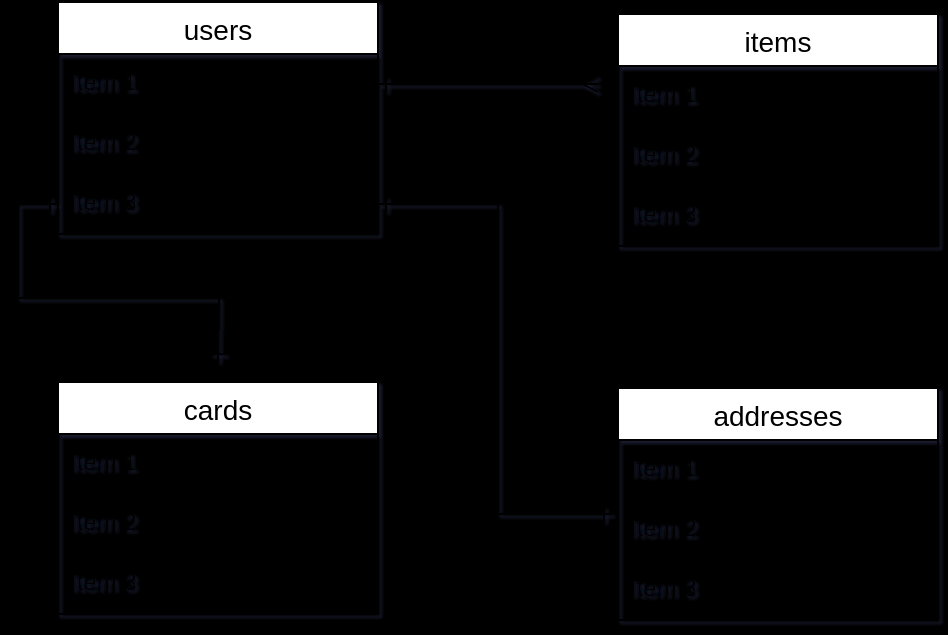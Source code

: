 <mxfile version="13.10.0" type="embed" pages="2">
    <diagram id="3h45Swgng8RbFWzf8jyL" name="Page-1">
        <mxGraphModel dx="1332" dy="569" grid="1" gridSize="10" guides="1" tooltips="1" connect="1" arrows="0" fold="1" page="1" pageScale="1" pageWidth="850" pageHeight="1100" background="#000000" math="0" shadow="1">
            <root>
                <mxCell id="0"/>
                <mxCell id="1" parent="0"/>
                <mxCell id="z1vCvEPsmUJ8XR1QHtEe-6" value="users" style="swimlane;fontStyle=0;childLayout=stackLayout;horizontal=1;startSize=26;horizontalStack=0;resizeParent=1;resizeParentMax=0;resizeLast=0;collapsible=1;marginBottom=0;align=center;fontSize=14;" vertex="1" parent="1">
                    <mxGeometry x="20" y="200" width="160" height="116" as="geometry"/>
                </mxCell>
                <mxCell id="z1vCvEPsmUJ8XR1QHtEe-7" value="Item 1" style="text;strokeColor=none;fillColor=none;spacingLeft=4;spacingRight=4;overflow=hidden;rotatable=0;points=[[0,0.5],[1,0.5]];portConstraint=eastwest;fontSize=12;" vertex="1" parent="z1vCvEPsmUJ8XR1QHtEe-6">
                    <mxGeometry y="26" width="160" height="30" as="geometry"/>
                </mxCell>
                <mxCell id="z1vCvEPsmUJ8XR1QHtEe-8" value="Item 2" style="text;strokeColor=none;fillColor=none;spacingLeft=4;spacingRight=4;overflow=hidden;rotatable=0;points=[[0,0.5],[1,0.5]];portConstraint=eastwest;fontSize=12;" vertex="1" parent="z1vCvEPsmUJ8XR1QHtEe-6">
                    <mxGeometry y="56" width="160" height="30" as="geometry"/>
                </mxCell>
                <mxCell id="z1vCvEPsmUJ8XR1QHtEe-9" value="Item 3" style="text;strokeColor=none;fillColor=none;spacingLeft=4;spacingRight=4;overflow=hidden;rotatable=0;points=[[0,0.5],[1,0.5]];portConstraint=eastwest;fontSize=12;" vertex="1" parent="z1vCvEPsmUJ8XR1QHtEe-6">
                    <mxGeometry y="86" width="160" height="30" as="geometry"/>
                </mxCell>
                <mxCell id="z1vCvEPsmUJ8XR1QHtEe-10" value="items" style="swimlane;fontStyle=0;childLayout=stackLayout;horizontal=1;startSize=26;horizontalStack=0;resizeParent=1;resizeParentMax=0;resizeLast=0;collapsible=1;marginBottom=0;align=center;fontSize=14;" vertex="1" parent="1">
                    <mxGeometry x="300" y="206" width="160" height="116" as="geometry"/>
                </mxCell>
                <mxCell id="z1vCvEPsmUJ8XR1QHtEe-11" value="Item 1" style="text;strokeColor=none;fillColor=none;spacingLeft=4;spacingRight=4;overflow=hidden;rotatable=0;points=[[0,0.5],[1,0.5]];portConstraint=eastwest;fontSize=12;" vertex="1" parent="z1vCvEPsmUJ8XR1QHtEe-10">
                    <mxGeometry y="26" width="160" height="30" as="geometry"/>
                </mxCell>
                <mxCell id="z1vCvEPsmUJ8XR1QHtEe-12" value="Item 2" style="text;strokeColor=none;fillColor=none;spacingLeft=4;spacingRight=4;overflow=hidden;rotatable=0;points=[[0,0.5],[1,0.5]];portConstraint=eastwest;fontSize=12;" vertex="1" parent="z1vCvEPsmUJ8XR1QHtEe-10">
                    <mxGeometry y="56" width="160" height="30" as="geometry"/>
                </mxCell>
                <mxCell id="z1vCvEPsmUJ8XR1QHtEe-13" value="Item 3" style="text;strokeColor=none;fillColor=none;spacingLeft=4;spacingRight=4;overflow=hidden;rotatable=0;points=[[0,0.5],[1,0.5]];portConstraint=eastwest;fontSize=12;" vertex="1" parent="z1vCvEPsmUJ8XR1QHtEe-10">
                    <mxGeometry y="86" width="160" height="30" as="geometry"/>
                </mxCell>
                <mxCell id="z1vCvEPsmUJ8XR1QHtEe-14" value="cards" style="swimlane;fontStyle=0;childLayout=stackLayout;horizontal=1;startSize=26;horizontalStack=0;resizeParent=1;resizeParentMax=0;resizeLast=0;collapsible=1;marginBottom=0;align=center;fontSize=14;" vertex="1" parent="1">
                    <mxGeometry x="20" y="390" width="160" height="116" as="geometry"/>
                </mxCell>
                <mxCell id="z1vCvEPsmUJ8XR1QHtEe-15" value="Item 1" style="text;strokeColor=none;fillColor=none;spacingLeft=4;spacingRight=4;overflow=hidden;rotatable=0;points=[[0,0.5],[1,0.5]];portConstraint=eastwest;fontSize=12;" vertex="1" parent="z1vCvEPsmUJ8XR1QHtEe-14">
                    <mxGeometry y="26" width="160" height="30" as="geometry"/>
                </mxCell>
                <mxCell id="z1vCvEPsmUJ8XR1QHtEe-16" value="Item 2" style="text;strokeColor=none;fillColor=none;spacingLeft=4;spacingRight=4;overflow=hidden;rotatable=0;points=[[0,0.5],[1,0.5]];portConstraint=eastwest;fontSize=12;" vertex="1" parent="z1vCvEPsmUJ8XR1QHtEe-14">
                    <mxGeometry y="56" width="160" height="30" as="geometry"/>
                </mxCell>
                <mxCell id="z1vCvEPsmUJ8XR1QHtEe-17" value="Item 3" style="text;strokeColor=none;fillColor=none;spacingLeft=4;spacingRight=4;overflow=hidden;rotatable=0;points=[[0,0.5],[1,0.5]];portConstraint=eastwest;fontSize=12;" vertex="1" parent="z1vCvEPsmUJ8XR1QHtEe-14">
                    <mxGeometry y="86" width="160" height="30" as="geometry"/>
                </mxCell>
                <mxCell id="z1vCvEPsmUJ8XR1QHtEe-18" value="addresses" style="swimlane;fontStyle=0;childLayout=stackLayout;horizontal=1;startSize=26;horizontalStack=0;resizeParent=1;resizeParentMax=0;resizeLast=0;collapsible=1;marginBottom=0;align=center;fontSize=14;" vertex="1" parent="1">
                    <mxGeometry x="300" y="393" width="160" height="116" as="geometry"/>
                </mxCell>
                <mxCell id="z1vCvEPsmUJ8XR1QHtEe-19" value="Item 1" style="text;strokeColor=none;fillColor=none;spacingLeft=4;spacingRight=4;overflow=hidden;rotatable=0;points=[[0,0.5],[1,0.5]];portConstraint=eastwest;fontSize=12;" vertex="1" parent="z1vCvEPsmUJ8XR1QHtEe-18">
                    <mxGeometry y="26" width="160" height="30" as="geometry"/>
                </mxCell>
                <mxCell id="z1vCvEPsmUJ8XR1QHtEe-20" value="Item 2" style="text;strokeColor=none;fillColor=none;spacingLeft=4;spacingRight=4;overflow=hidden;rotatable=0;points=[[0,0.5],[1,0.5]];portConstraint=eastwest;fontSize=12;" vertex="1" parent="z1vCvEPsmUJ8XR1QHtEe-18">
                    <mxGeometry y="56" width="160" height="30" as="geometry"/>
                </mxCell>
                <mxCell id="z1vCvEPsmUJ8XR1QHtEe-21" value="Item 3" style="text;strokeColor=none;fillColor=none;spacingLeft=4;spacingRight=4;overflow=hidden;rotatable=0;points=[[0,0.5],[1,0.5]];portConstraint=eastwest;fontSize=12;" vertex="1" parent="z1vCvEPsmUJ8XR1QHtEe-18">
                    <mxGeometry y="86" width="160" height="30" as="geometry"/>
                </mxCell>
                <mxCell id="z1vCvEPsmUJ8XR1QHtEe-26" style="edgeStyle=orthogonalEdgeStyle;rounded=0;orthogonalLoop=1;jettySize=auto;html=1;exitX=0;exitY=0.5;exitDx=0;exitDy=0;startArrow=ERone;startFill=0;endArrow=ERone;endFill=0;" edge="1" parent="1" source="z1vCvEPsmUJ8XR1QHtEe-9">
                    <mxGeometry relative="1" as="geometry">
                        <mxPoint x="100" y="380" as="targetPoint"/>
                    </mxGeometry>
                </mxCell>
                <mxCell id="z1vCvEPsmUJ8XR1QHtEe-27" style="edgeStyle=orthogonalEdgeStyle;rounded=0;orthogonalLoop=1;jettySize=auto;html=1;exitX=1;exitY=0.5;exitDx=0;exitDy=0;entryX=-0.019;entryY=0.233;entryDx=0;entryDy=0;entryPerimeter=0;startArrow=ERone;startFill=0;endArrow=ERone;endFill=0;" edge="1" parent="1" source="z1vCvEPsmUJ8XR1QHtEe-9" target="z1vCvEPsmUJ8XR1QHtEe-20">
                    <mxGeometry relative="1" as="geometry"/>
                </mxCell>
                <mxCell id="z1vCvEPsmUJ8XR1QHtEe-28" style="edgeStyle=orthogonalEdgeStyle;rounded=0;orthogonalLoop=1;jettySize=auto;html=1;exitX=1;exitY=0.5;exitDx=0;exitDy=0;startArrow=ERone;startFill=0;endArrow=ERmany;endFill=0;" edge="1" parent="1" source="z1vCvEPsmUJ8XR1QHtEe-7">
                    <mxGeometry relative="1" as="geometry">
                        <mxPoint x="290" y="241" as="targetPoint"/>
                    </mxGeometry>
                </mxCell>
            </root>
        </mxGraphModel>
    </diagram>
    <diagram id="2CZCqZEN0oTtsoVPT6gG" name="Page-2">
        <mxGraphModel dx="278" dy="569" grid="1" gridSize="10" guides="1" tooltips="1" connect="1" arrows="1" fold="1" page="1" pageScale="1" pageWidth="850" pageHeight="1100" math="0" shadow="0">
            <root>
                <mxCell id="aXox9lgLkwlY2A5XeTk5-0"/>
                <mxCell id="aXox9lgLkwlY2A5XeTk5-1" parent="aXox9lgLkwlY2A5XeTk5-0"/>
            </root>
        </mxGraphModel>
    </diagram>
</mxfile>